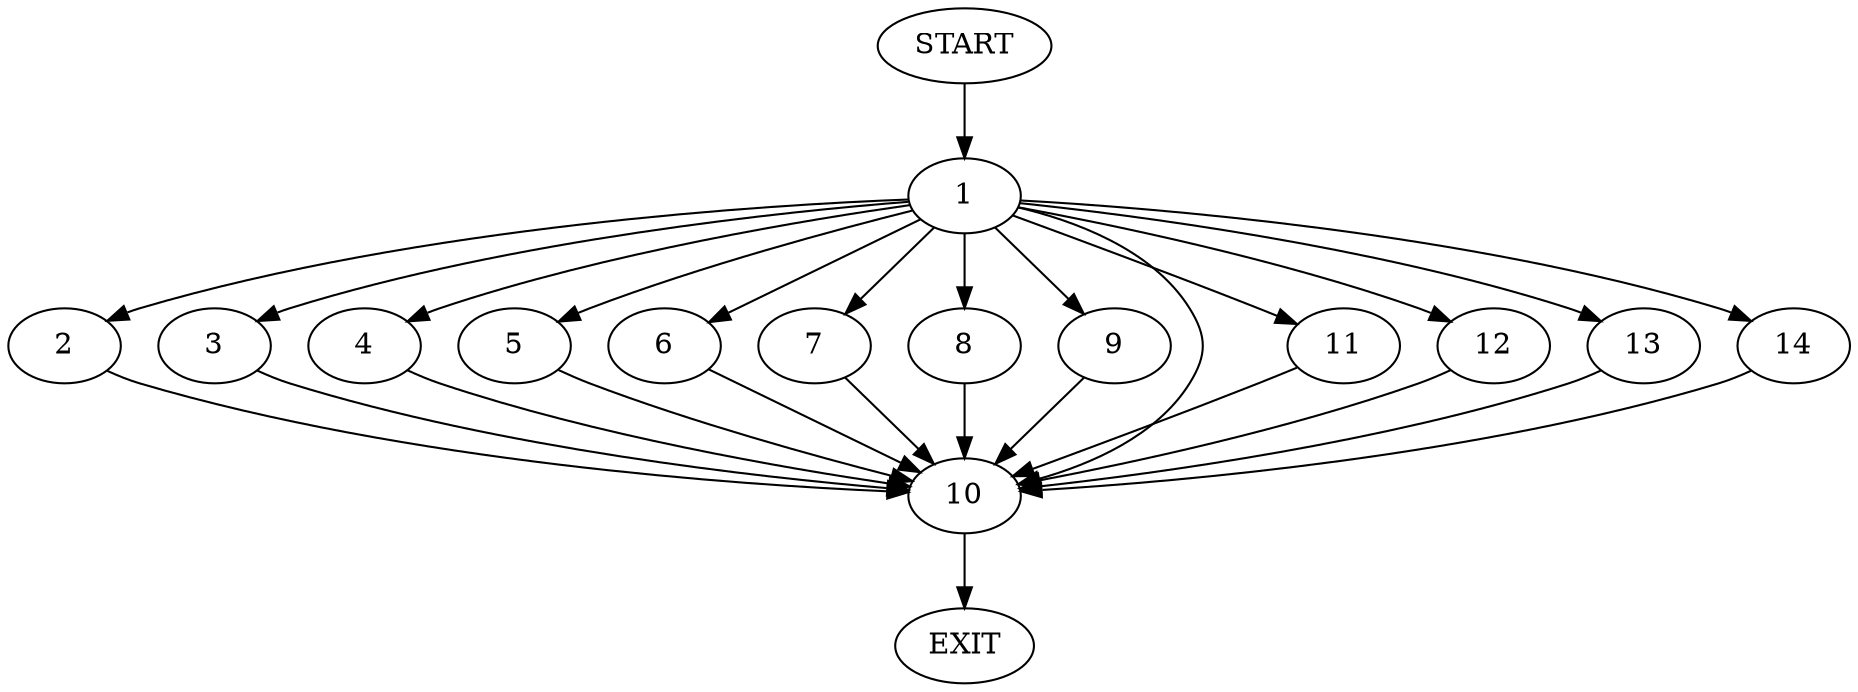 digraph {
0 [label="START"]
15 [label="EXIT"]
0 -> 1
1 -> 2
1 -> 3
1 -> 4
1 -> 5
1 -> 6
1 -> 7
1 -> 8
1 -> 9
1 -> 10
1 -> 11
1 -> 12
1 -> 13
1 -> 14
13 -> 10
12 -> 10
2 -> 10
6 -> 10
11 -> 10
9 -> 10
14 -> 10
8 -> 10
10 -> 15
7 -> 10
4 -> 10
3 -> 10
5 -> 10
}
